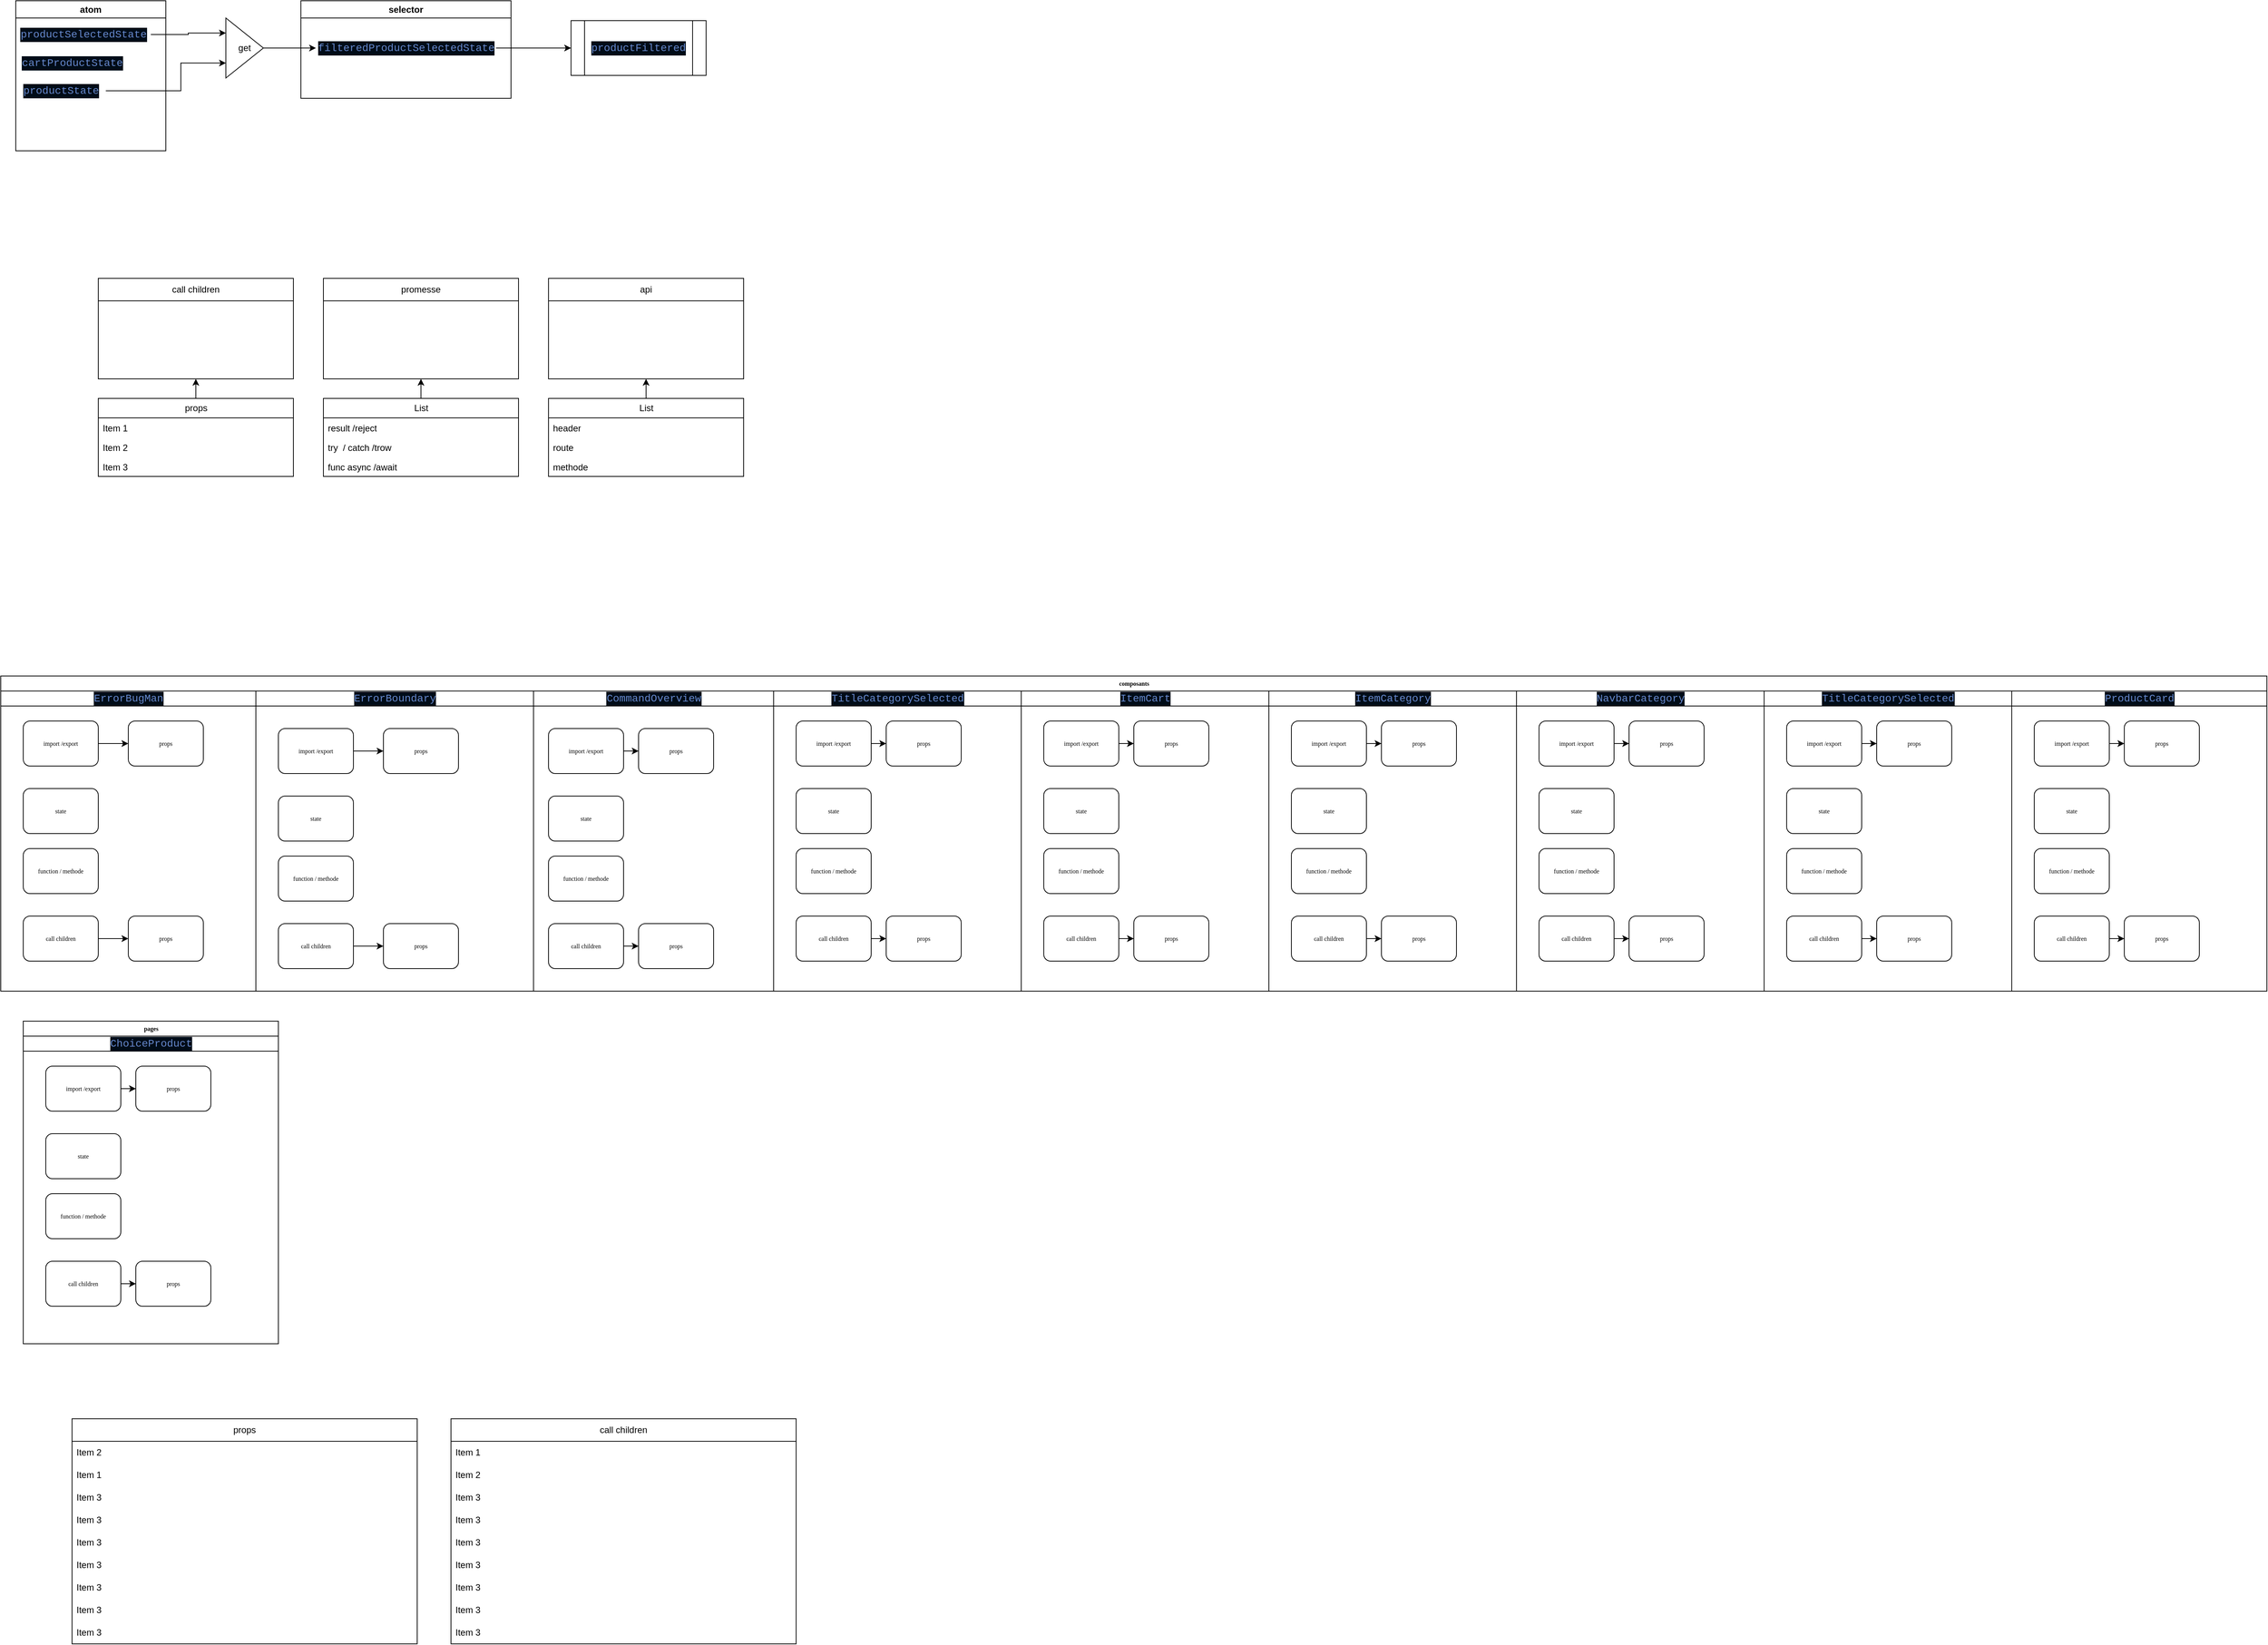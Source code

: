 <mxfile version="23.1.2" type="github">
  <diagram name="Page-1" id="74e2e168-ea6b-b213-b513-2b3c1d86103e">
    <mxGraphModel dx="5685" dy="3020" grid="1" gridSize="10" guides="1" tooltips="1" connect="1" arrows="1" fold="1" page="1" pageScale="1" pageWidth="1100" pageHeight="850" background="none" math="0" shadow="0">
      <root>
        <mxCell id="0" />
        <mxCell id="1" parent="0" />
        <mxCell id="77e6c97f196da883-1" value="composants" style="swimlane;html=1;childLayout=stackLayout;startSize=20;rounded=0;shadow=0;labelBackgroundColor=none;strokeWidth=1;fontFamily=Verdana;fontSize=8;align=center;" parent="1" vertex="1">
          <mxGeometry y="60" width="3020" height="420" as="geometry">
            <mxRectangle x="40" y="-200" width="60" height="20" as="alternateBounds" />
          </mxGeometry>
        </mxCell>
        <mxCell id="77e6c97f196da883-2" value="&lt;div style=&quot;color: rgb(102, 136, 204); background-color: rgb(0, 12, 24); font-family: Consolas, &amp;quot;Courier New&amp;quot;, monospace; font-weight: normal; font-size: 14px; line-height: 19px;&quot;&gt;ErrorBugMan&lt;/div&gt;" style="swimlane;html=1;startSize=20;direction=east;" parent="77e6c97f196da883-1" vertex="1">
          <mxGeometry y="20" width="340" height="400" as="geometry" />
        </mxCell>
        <mxCell id="3JeKD-wcXDEED7fNY_lk-220" value="import /export" style="rounded=1;whiteSpace=wrap;html=1;shadow=0;labelBackgroundColor=none;strokeWidth=1;fontFamily=Verdana;fontSize=8;align=center;" vertex="1" parent="77e6c97f196da883-2">
          <mxGeometry x="30" y="40" width="100" height="60" as="geometry" />
        </mxCell>
        <mxCell id="3JeKD-wcXDEED7fNY_lk-221" value="state" style="rounded=1;whiteSpace=wrap;html=1;shadow=0;labelBackgroundColor=none;strokeWidth=1;fontFamily=Verdana;fontSize=8;align=center;" vertex="1" parent="77e6c97f196da883-2">
          <mxGeometry x="30" y="130" width="100" height="60" as="geometry" />
        </mxCell>
        <mxCell id="3JeKD-wcXDEED7fNY_lk-222" value="call children" style="rounded=1;whiteSpace=wrap;html=1;shadow=0;labelBackgroundColor=none;strokeWidth=1;fontFamily=Verdana;fontSize=8;align=center;" vertex="1" parent="77e6c97f196da883-2">
          <mxGeometry x="30" y="300" width="100" height="60" as="geometry" />
        </mxCell>
        <mxCell id="3JeKD-wcXDEED7fNY_lk-223" value="props" style="rounded=1;whiteSpace=wrap;html=1;shadow=0;labelBackgroundColor=none;strokeWidth=1;fontFamily=Verdana;fontSize=8;align=center;" vertex="1" parent="77e6c97f196da883-2">
          <mxGeometry x="170" y="300" width="100" height="60" as="geometry" />
        </mxCell>
        <mxCell id="3JeKD-wcXDEED7fNY_lk-224" style="edgeStyle=orthogonalEdgeStyle;rounded=0;orthogonalLoop=1;jettySize=auto;html=1;entryX=0;entryY=0.5;entryDx=0;entryDy=0;" edge="1" parent="77e6c97f196da883-2" source="3JeKD-wcXDEED7fNY_lk-222" target="3JeKD-wcXDEED7fNY_lk-223">
          <mxGeometry relative="1" as="geometry" />
        </mxCell>
        <mxCell id="3JeKD-wcXDEED7fNY_lk-225" value="function / methode" style="rounded=1;whiteSpace=wrap;html=1;shadow=0;labelBackgroundColor=none;strokeWidth=1;fontFamily=Verdana;fontSize=8;align=center;" vertex="1" parent="77e6c97f196da883-2">
          <mxGeometry x="30" y="210" width="100" height="60" as="geometry" />
        </mxCell>
        <mxCell id="3JeKD-wcXDEED7fNY_lk-226" value="props" style="rounded=1;whiteSpace=wrap;html=1;shadow=0;labelBackgroundColor=none;strokeWidth=1;fontFamily=Verdana;fontSize=8;align=center;" vertex="1" parent="77e6c97f196da883-2">
          <mxGeometry x="170" y="40" width="100" height="60" as="geometry" />
        </mxCell>
        <mxCell id="3JeKD-wcXDEED7fNY_lk-227" style="edgeStyle=orthogonalEdgeStyle;rounded=0;orthogonalLoop=1;jettySize=auto;html=1;entryX=0;entryY=0.5;entryDx=0;entryDy=0;" edge="1" parent="77e6c97f196da883-2" source="3JeKD-wcXDEED7fNY_lk-220" target="3JeKD-wcXDEED7fNY_lk-226">
          <mxGeometry relative="1" as="geometry" />
        </mxCell>
        <mxCell id="77e6c97f196da883-3" value="&lt;div style=&quot;color: rgb(102, 136, 204); background-color: rgb(0, 12, 24); font-family: Consolas, &amp;quot;Courier New&amp;quot;, monospace; font-weight: normal; font-size: 14px; line-height: 19px;&quot;&gt;ErrorBoundary&lt;/div&gt;" style="swimlane;html=1;startSize=20;" parent="77e6c97f196da883-1" vertex="1">
          <mxGeometry x="340" y="20" width="370" height="400" as="geometry" />
        </mxCell>
        <mxCell id="3JeKD-wcXDEED7fNY_lk-213" value="import /export" style="rounded=1;whiteSpace=wrap;html=1;shadow=0;labelBackgroundColor=none;strokeWidth=1;fontFamily=Verdana;fontSize=8;align=center;" vertex="1" parent="77e6c97f196da883-3">
          <mxGeometry x="30" y="50" width="100" height="60" as="geometry" />
        </mxCell>
        <mxCell id="3JeKD-wcXDEED7fNY_lk-214" value="state" style="rounded=1;whiteSpace=wrap;html=1;shadow=0;labelBackgroundColor=none;strokeWidth=1;fontFamily=Verdana;fontSize=8;align=center;" vertex="1" parent="77e6c97f196da883-3">
          <mxGeometry x="30" y="140" width="100" height="60" as="geometry" />
        </mxCell>
        <mxCell id="3JeKD-wcXDEED7fNY_lk-216" value="call children" style="rounded=1;whiteSpace=wrap;html=1;shadow=0;labelBackgroundColor=none;strokeWidth=1;fontFamily=Verdana;fontSize=8;align=center;" vertex="1" parent="77e6c97f196da883-3">
          <mxGeometry x="30" y="310" width="100" height="60" as="geometry" />
        </mxCell>
        <mxCell id="3JeKD-wcXDEED7fNY_lk-217" value="props" style="rounded=1;whiteSpace=wrap;html=1;shadow=0;labelBackgroundColor=none;strokeWidth=1;fontFamily=Verdana;fontSize=8;align=center;" vertex="1" parent="77e6c97f196da883-3">
          <mxGeometry x="170" y="310" width="100" height="60" as="geometry" />
        </mxCell>
        <mxCell id="3JeKD-wcXDEED7fNY_lk-215" style="edgeStyle=orthogonalEdgeStyle;rounded=0;orthogonalLoop=1;jettySize=auto;html=1;entryX=0;entryY=0.5;entryDx=0;entryDy=0;" edge="1" parent="77e6c97f196da883-3" source="3JeKD-wcXDEED7fNY_lk-216" target="3JeKD-wcXDEED7fNY_lk-217">
          <mxGeometry relative="1" as="geometry" />
        </mxCell>
        <mxCell id="3JeKD-wcXDEED7fNY_lk-218" value="function / methode" style="rounded=1;whiteSpace=wrap;html=1;shadow=0;labelBackgroundColor=none;strokeWidth=1;fontFamily=Verdana;fontSize=8;align=center;" vertex="1" parent="77e6c97f196da883-3">
          <mxGeometry x="30" y="220" width="100" height="60" as="geometry" />
        </mxCell>
        <mxCell id="3JeKD-wcXDEED7fNY_lk-219" value="props" style="rounded=1;whiteSpace=wrap;html=1;shadow=0;labelBackgroundColor=none;strokeWidth=1;fontFamily=Verdana;fontSize=8;align=center;" vertex="1" parent="77e6c97f196da883-3">
          <mxGeometry x="170" y="50" width="100" height="60" as="geometry" />
        </mxCell>
        <mxCell id="3JeKD-wcXDEED7fNY_lk-212" style="edgeStyle=orthogonalEdgeStyle;rounded=0;orthogonalLoop=1;jettySize=auto;html=1;entryX=0;entryY=0.5;entryDx=0;entryDy=0;" edge="1" parent="77e6c97f196da883-3" source="3JeKD-wcXDEED7fNY_lk-213" target="3JeKD-wcXDEED7fNY_lk-219">
          <mxGeometry relative="1" as="geometry" />
        </mxCell>
        <mxCell id="77e6c97f196da883-5" value="&lt;div style=&quot;color: rgb(102, 136, 204); background-color: rgb(0, 12, 24); font-family: Consolas, &amp;quot;Courier New&amp;quot;, monospace; font-weight: normal; font-size: 14px; line-height: 19px;&quot;&gt;CommandOverview&lt;/div&gt;" style="swimlane;html=1;startSize=20;" parent="77e6c97f196da883-1" vertex="1">
          <mxGeometry x="710" y="20" width="320" height="400" as="geometry" />
        </mxCell>
        <mxCell id="3JeKD-wcXDEED7fNY_lk-197" value="import /export" style="rounded=1;whiteSpace=wrap;html=1;shadow=0;labelBackgroundColor=none;strokeWidth=1;fontFamily=Verdana;fontSize=8;align=center;" vertex="1" parent="77e6c97f196da883-5">
          <mxGeometry x="20" y="50" width="100" height="60" as="geometry" />
        </mxCell>
        <mxCell id="3JeKD-wcXDEED7fNY_lk-198" value="state" style="rounded=1;whiteSpace=wrap;html=1;shadow=0;labelBackgroundColor=none;strokeWidth=1;fontFamily=Verdana;fontSize=8;align=center;" vertex="1" parent="77e6c97f196da883-5">
          <mxGeometry x="20" y="140" width="100" height="60" as="geometry" />
        </mxCell>
        <mxCell id="3JeKD-wcXDEED7fNY_lk-200" value="call children" style="rounded=1;whiteSpace=wrap;html=1;shadow=0;labelBackgroundColor=none;strokeWidth=1;fontFamily=Verdana;fontSize=8;align=center;" vertex="1" parent="77e6c97f196da883-5">
          <mxGeometry x="20" y="310" width="100" height="60" as="geometry" />
        </mxCell>
        <mxCell id="3JeKD-wcXDEED7fNY_lk-201" value="props" style="rounded=1;whiteSpace=wrap;html=1;shadow=0;labelBackgroundColor=none;strokeWidth=1;fontFamily=Verdana;fontSize=8;align=center;" vertex="1" parent="77e6c97f196da883-5">
          <mxGeometry x="140" y="310" width="100" height="60" as="geometry" />
        </mxCell>
        <mxCell id="3JeKD-wcXDEED7fNY_lk-199" style="edgeStyle=orthogonalEdgeStyle;rounded=0;orthogonalLoop=1;jettySize=auto;html=1;entryX=0;entryY=0.5;entryDx=0;entryDy=0;" edge="1" parent="77e6c97f196da883-5" source="3JeKD-wcXDEED7fNY_lk-200" target="3JeKD-wcXDEED7fNY_lk-201">
          <mxGeometry relative="1" as="geometry" />
        </mxCell>
        <mxCell id="3JeKD-wcXDEED7fNY_lk-202" value="function / methode" style="rounded=1;whiteSpace=wrap;html=1;shadow=0;labelBackgroundColor=none;strokeWidth=1;fontFamily=Verdana;fontSize=8;align=center;" vertex="1" parent="77e6c97f196da883-5">
          <mxGeometry x="20" y="220" width="100" height="60" as="geometry" />
        </mxCell>
        <mxCell id="3JeKD-wcXDEED7fNY_lk-203" value="props" style="rounded=1;whiteSpace=wrap;html=1;shadow=0;labelBackgroundColor=none;strokeWidth=1;fontFamily=Verdana;fontSize=8;align=center;" vertex="1" parent="77e6c97f196da883-5">
          <mxGeometry x="140" y="50" width="100" height="60" as="geometry" />
        </mxCell>
        <mxCell id="3JeKD-wcXDEED7fNY_lk-196" style="edgeStyle=orthogonalEdgeStyle;rounded=0;orthogonalLoop=1;jettySize=auto;html=1;entryX=0;entryY=0.5;entryDx=0;entryDy=0;" edge="1" parent="77e6c97f196da883-5" source="3JeKD-wcXDEED7fNY_lk-197" target="3JeKD-wcXDEED7fNY_lk-203">
          <mxGeometry relative="1" as="geometry" />
        </mxCell>
        <mxCell id="77e6c97f196da883-7" value="&lt;div style=&quot;color: rgb(102, 136, 204); background-color: rgb(0, 12, 24); font-family: Consolas, &amp;quot;Courier New&amp;quot;, monospace; font-weight: normal; font-size: 14px; line-height: 19px;&quot;&gt;TitleCategorySelected&lt;/div&gt;" style="swimlane;html=1;startSize=20;" parent="77e6c97f196da883-1" vertex="1">
          <mxGeometry x="1030" y="20" width="330" height="400" as="geometry" />
        </mxCell>
        <mxCell id="3JeKD-wcXDEED7fNY_lk-205" value="import /export" style="rounded=1;whiteSpace=wrap;html=1;shadow=0;labelBackgroundColor=none;strokeWidth=1;fontFamily=Verdana;fontSize=8;align=center;" vertex="1" parent="77e6c97f196da883-7">
          <mxGeometry x="30" y="40" width="100" height="60" as="geometry" />
        </mxCell>
        <mxCell id="3JeKD-wcXDEED7fNY_lk-206" value="state" style="rounded=1;whiteSpace=wrap;html=1;shadow=0;labelBackgroundColor=none;strokeWidth=1;fontFamily=Verdana;fontSize=8;align=center;" vertex="1" parent="77e6c97f196da883-7">
          <mxGeometry x="30" y="130" width="100" height="60" as="geometry" />
        </mxCell>
        <mxCell id="3JeKD-wcXDEED7fNY_lk-208" value="call children" style="rounded=1;whiteSpace=wrap;html=1;shadow=0;labelBackgroundColor=none;strokeWidth=1;fontFamily=Verdana;fontSize=8;align=center;" vertex="1" parent="77e6c97f196da883-7">
          <mxGeometry x="30" y="300" width="100" height="60" as="geometry" />
        </mxCell>
        <mxCell id="3JeKD-wcXDEED7fNY_lk-209" value="props" style="rounded=1;whiteSpace=wrap;html=1;shadow=0;labelBackgroundColor=none;strokeWidth=1;fontFamily=Verdana;fontSize=8;align=center;" vertex="1" parent="77e6c97f196da883-7">
          <mxGeometry x="150" y="300" width="100" height="60" as="geometry" />
        </mxCell>
        <mxCell id="3JeKD-wcXDEED7fNY_lk-207" style="edgeStyle=orthogonalEdgeStyle;rounded=0;orthogonalLoop=1;jettySize=auto;html=1;entryX=0;entryY=0.5;entryDx=0;entryDy=0;" edge="1" parent="77e6c97f196da883-7" source="3JeKD-wcXDEED7fNY_lk-208" target="3JeKD-wcXDEED7fNY_lk-209">
          <mxGeometry relative="1" as="geometry" />
        </mxCell>
        <mxCell id="3JeKD-wcXDEED7fNY_lk-210" value="function / methode" style="rounded=1;whiteSpace=wrap;html=1;shadow=0;labelBackgroundColor=none;strokeWidth=1;fontFamily=Verdana;fontSize=8;align=center;" vertex="1" parent="77e6c97f196da883-7">
          <mxGeometry x="30" y="210" width="100" height="60" as="geometry" />
        </mxCell>
        <mxCell id="3JeKD-wcXDEED7fNY_lk-211" value="props" style="rounded=1;whiteSpace=wrap;html=1;shadow=0;labelBackgroundColor=none;strokeWidth=1;fontFamily=Verdana;fontSize=8;align=center;" vertex="1" parent="77e6c97f196da883-7">
          <mxGeometry x="150" y="40" width="100" height="60" as="geometry" />
        </mxCell>
        <mxCell id="3JeKD-wcXDEED7fNY_lk-204" style="edgeStyle=orthogonalEdgeStyle;rounded=0;orthogonalLoop=1;jettySize=auto;html=1;entryX=0;entryY=0.5;entryDx=0;entryDy=0;" edge="1" parent="77e6c97f196da883-7" source="3JeKD-wcXDEED7fNY_lk-205" target="3JeKD-wcXDEED7fNY_lk-211">
          <mxGeometry relative="1" as="geometry" />
        </mxCell>
        <mxCell id="3JeKD-wcXDEED7fNY_lk-228" value="&lt;div style=&quot;color: rgb(102, 136, 204); background-color: rgb(0, 12, 24); font-family: Consolas, &amp;quot;Courier New&amp;quot;, monospace; font-weight: normal; font-size: 14px; line-height: 19px;&quot;&gt;&lt;div style=&quot;line-height: 19px;&quot;&gt;ItemCart&lt;/div&gt;&lt;/div&gt;" style="swimlane;html=1;startSize=20;" vertex="1" parent="77e6c97f196da883-1">
          <mxGeometry x="1360" y="20" width="330" height="400" as="geometry" />
        </mxCell>
        <mxCell id="3JeKD-wcXDEED7fNY_lk-229" value="import /export" style="rounded=1;whiteSpace=wrap;html=1;shadow=0;labelBackgroundColor=none;strokeWidth=1;fontFamily=Verdana;fontSize=8;align=center;" vertex="1" parent="3JeKD-wcXDEED7fNY_lk-228">
          <mxGeometry x="30" y="40" width="100" height="60" as="geometry" />
        </mxCell>
        <mxCell id="3JeKD-wcXDEED7fNY_lk-230" value="state" style="rounded=1;whiteSpace=wrap;html=1;shadow=0;labelBackgroundColor=none;strokeWidth=1;fontFamily=Verdana;fontSize=8;align=center;" vertex="1" parent="3JeKD-wcXDEED7fNY_lk-228">
          <mxGeometry x="30" y="130" width="100" height="60" as="geometry" />
        </mxCell>
        <mxCell id="3JeKD-wcXDEED7fNY_lk-231" value="call children" style="rounded=1;whiteSpace=wrap;html=1;shadow=0;labelBackgroundColor=none;strokeWidth=1;fontFamily=Verdana;fontSize=8;align=center;" vertex="1" parent="3JeKD-wcXDEED7fNY_lk-228">
          <mxGeometry x="30" y="300" width="100" height="60" as="geometry" />
        </mxCell>
        <mxCell id="3JeKD-wcXDEED7fNY_lk-232" value="props" style="rounded=1;whiteSpace=wrap;html=1;shadow=0;labelBackgroundColor=none;strokeWidth=1;fontFamily=Verdana;fontSize=8;align=center;" vertex="1" parent="3JeKD-wcXDEED7fNY_lk-228">
          <mxGeometry x="150" y="300" width="100" height="60" as="geometry" />
        </mxCell>
        <mxCell id="3JeKD-wcXDEED7fNY_lk-233" style="edgeStyle=orthogonalEdgeStyle;rounded=0;orthogonalLoop=1;jettySize=auto;html=1;entryX=0;entryY=0.5;entryDx=0;entryDy=0;" edge="1" parent="3JeKD-wcXDEED7fNY_lk-228" source="3JeKD-wcXDEED7fNY_lk-231" target="3JeKD-wcXDEED7fNY_lk-232">
          <mxGeometry relative="1" as="geometry" />
        </mxCell>
        <mxCell id="3JeKD-wcXDEED7fNY_lk-234" value="function / methode" style="rounded=1;whiteSpace=wrap;html=1;shadow=0;labelBackgroundColor=none;strokeWidth=1;fontFamily=Verdana;fontSize=8;align=center;" vertex="1" parent="3JeKD-wcXDEED7fNY_lk-228">
          <mxGeometry x="30" y="210" width="100" height="60" as="geometry" />
        </mxCell>
        <mxCell id="3JeKD-wcXDEED7fNY_lk-235" value="props" style="rounded=1;whiteSpace=wrap;html=1;shadow=0;labelBackgroundColor=none;strokeWidth=1;fontFamily=Verdana;fontSize=8;align=center;" vertex="1" parent="3JeKD-wcXDEED7fNY_lk-228">
          <mxGeometry x="150" y="40" width="100" height="60" as="geometry" />
        </mxCell>
        <mxCell id="3JeKD-wcXDEED7fNY_lk-236" style="edgeStyle=orthogonalEdgeStyle;rounded=0;orthogonalLoop=1;jettySize=auto;html=1;entryX=0;entryY=0.5;entryDx=0;entryDy=0;" edge="1" parent="3JeKD-wcXDEED7fNY_lk-228" source="3JeKD-wcXDEED7fNY_lk-229" target="3JeKD-wcXDEED7fNY_lk-235">
          <mxGeometry relative="1" as="geometry" />
        </mxCell>
        <mxCell id="3JeKD-wcXDEED7fNY_lk-238" value="&lt;div style=&quot;color: rgb(102, 136, 204); background-color: rgb(0, 12, 24); font-family: Consolas, &amp;quot;Courier New&amp;quot;, monospace; font-weight: normal; font-size: 14px; line-height: 19px;&quot;&gt;&lt;div style=&quot;line-height: 19px;&quot;&gt;&lt;div style=&quot;line-height: 19px;&quot;&gt;ItemCategory&lt;/div&gt;&lt;/div&gt;&lt;/div&gt;" style="swimlane;html=1;startSize=20;" vertex="1" parent="77e6c97f196da883-1">
          <mxGeometry x="1690" y="20" width="330" height="400" as="geometry" />
        </mxCell>
        <mxCell id="3JeKD-wcXDEED7fNY_lk-239" value="import /export" style="rounded=1;whiteSpace=wrap;html=1;shadow=0;labelBackgroundColor=none;strokeWidth=1;fontFamily=Verdana;fontSize=8;align=center;" vertex="1" parent="3JeKD-wcXDEED7fNY_lk-238">
          <mxGeometry x="30" y="40" width="100" height="60" as="geometry" />
        </mxCell>
        <mxCell id="3JeKD-wcXDEED7fNY_lk-240" value="state" style="rounded=1;whiteSpace=wrap;html=1;shadow=0;labelBackgroundColor=none;strokeWidth=1;fontFamily=Verdana;fontSize=8;align=center;" vertex="1" parent="3JeKD-wcXDEED7fNY_lk-238">
          <mxGeometry x="30" y="130" width="100" height="60" as="geometry" />
        </mxCell>
        <mxCell id="3JeKD-wcXDEED7fNY_lk-241" value="call children" style="rounded=1;whiteSpace=wrap;html=1;shadow=0;labelBackgroundColor=none;strokeWidth=1;fontFamily=Verdana;fontSize=8;align=center;" vertex="1" parent="3JeKD-wcXDEED7fNY_lk-238">
          <mxGeometry x="30" y="300" width="100" height="60" as="geometry" />
        </mxCell>
        <mxCell id="3JeKD-wcXDEED7fNY_lk-242" value="props" style="rounded=1;whiteSpace=wrap;html=1;shadow=0;labelBackgroundColor=none;strokeWidth=1;fontFamily=Verdana;fontSize=8;align=center;" vertex="1" parent="3JeKD-wcXDEED7fNY_lk-238">
          <mxGeometry x="150" y="300" width="100" height="60" as="geometry" />
        </mxCell>
        <mxCell id="3JeKD-wcXDEED7fNY_lk-243" style="edgeStyle=orthogonalEdgeStyle;rounded=0;orthogonalLoop=1;jettySize=auto;html=1;entryX=0;entryY=0.5;entryDx=0;entryDy=0;" edge="1" parent="3JeKD-wcXDEED7fNY_lk-238" source="3JeKD-wcXDEED7fNY_lk-241" target="3JeKD-wcXDEED7fNY_lk-242">
          <mxGeometry relative="1" as="geometry" />
        </mxCell>
        <mxCell id="3JeKD-wcXDEED7fNY_lk-244" value="function / methode" style="rounded=1;whiteSpace=wrap;html=1;shadow=0;labelBackgroundColor=none;strokeWidth=1;fontFamily=Verdana;fontSize=8;align=center;" vertex="1" parent="3JeKD-wcXDEED7fNY_lk-238">
          <mxGeometry x="30" y="210" width="100" height="60" as="geometry" />
        </mxCell>
        <mxCell id="3JeKD-wcXDEED7fNY_lk-245" value="props" style="rounded=1;whiteSpace=wrap;html=1;shadow=0;labelBackgroundColor=none;strokeWidth=1;fontFamily=Verdana;fontSize=8;align=center;" vertex="1" parent="3JeKD-wcXDEED7fNY_lk-238">
          <mxGeometry x="150" y="40" width="100" height="60" as="geometry" />
        </mxCell>
        <mxCell id="3JeKD-wcXDEED7fNY_lk-246" style="edgeStyle=orthogonalEdgeStyle;rounded=0;orthogonalLoop=1;jettySize=auto;html=1;entryX=0;entryY=0.5;entryDx=0;entryDy=0;" edge="1" parent="3JeKD-wcXDEED7fNY_lk-238" source="3JeKD-wcXDEED7fNY_lk-239" target="3JeKD-wcXDEED7fNY_lk-245">
          <mxGeometry relative="1" as="geometry" />
        </mxCell>
        <mxCell id="3JeKD-wcXDEED7fNY_lk-247" value="&lt;div style=&quot;color: rgb(102, 136, 204); background-color: rgb(0, 12, 24); font-family: Consolas, &amp;quot;Courier New&amp;quot;, monospace; font-weight: normal; font-size: 14px; line-height: 19px;&quot;&gt;&lt;div style=&quot;line-height: 19px;&quot;&gt;&lt;div style=&quot;line-height: 19px;&quot;&gt;&lt;div style=&quot;line-height: 19px;&quot;&gt;NavbarCategory&lt;/div&gt;&lt;/div&gt;&lt;/div&gt;&lt;/div&gt;" style="swimlane;html=1;startSize=20;" vertex="1" parent="77e6c97f196da883-1">
          <mxGeometry x="2020" y="20" width="330" height="400" as="geometry" />
        </mxCell>
        <mxCell id="3JeKD-wcXDEED7fNY_lk-248" value="import /export" style="rounded=1;whiteSpace=wrap;html=1;shadow=0;labelBackgroundColor=none;strokeWidth=1;fontFamily=Verdana;fontSize=8;align=center;" vertex="1" parent="3JeKD-wcXDEED7fNY_lk-247">
          <mxGeometry x="30" y="40" width="100" height="60" as="geometry" />
        </mxCell>
        <mxCell id="3JeKD-wcXDEED7fNY_lk-249" value="state" style="rounded=1;whiteSpace=wrap;html=1;shadow=0;labelBackgroundColor=none;strokeWidth=1;fontFamily=Verdana;fontSize=8;align=center;" vertex="1" parent="3JeKD-wcXDEED7fNY_lk-247">
          <mxGeometry x="30" y="130" width="100" height="60" as="geometry" />
        </mxCell>
        <mxCell id="3JeKD-wcXDEED7fNY_lk-250" value="call children" style="rounded=1;whiteSpace=wrap;html=1;shadow=0;labelBackgroundColor=none;strokeWidth=1;fontFamily=Verdana;fontSize=8;align=center;" vertex="1" parent="3JeKD-wcXDEED7fNY_lk-247">
          <mxGeometry x="30" y="300" width="100" height="60" as="geometry" />
        </mxCell>
        <mxCell id="3JeKD-wcXDEED7fNY_lk-251" value="props" style="rounded=1;whiteSpace=wrap;html=1;shadow=0;labelBackgroundColor=none;strokeWidth=1;fontFamily=Verdana;fontSize=8;align=center;" vertex="1" parent="3JeKD-wcXDEED7fNY_lk-247">
          <mxGeometry x="150" y="300" width="100" height="60" as="geometry" />
        </mxCell>
        <mxCell id="3JeKD-wcXDEED7fNY_lk-252" style="edgeStyle=orthogonalEdgeStyle;rounded=0;orthogonalLoop=1;jettySize=auto;html=1;entryX=0;entryY=0.5;entryDx=0;entryDy=0;" edge="1" parent="3JeKD-wcXDEED7fNY_lk-247" source="3JeKD-wcXDEED7fNY_lk-250" target="3JeKD-wcXDEED7fNY_lk-251">
          <mxGeometry relative="1" as="geometry" />
        </mxCell>
        <mxCell id="3JeKD-wcXDEED7fNY_lk-253" value="function / methode" style="rounded=1;whiteSpace=wrap;html=1;shadow=0;labelBackgroundColor=none;strokeWidth=1;fontFamily=Verdana;fontSize=8;align=center;" vertex="1" parent="3JeKD-wcXDEED7fNY_lk-247">
          <mxGeometry x="30" y="210" width="100" height="60" as="geometry" />
        </mxCell>
        <mxCell id="3JeKD-wcXDEED7fNY_lk-254" value="props" style="rounded=1;whiteSpace=wrap;html=1;shadow=0;labelBackgroundColor=none;strokeWidth=1;fontFamily=Verdana;fontSize=8;align=center;" vertex="1" parent="3JeKD-wcXDEED7fNY_lk-247">
          <mxGeometry x="150" y="40" width="100" height="60" as="geometry" />
        </mxCell>
        <mxCell id="3JeKD-wcXDEED7fNY_lk-255" style="edgeStyle=orthogonalEdgeStyle;rounded=0;orthogonalLoop=1;jettySize=auto;html=1;entryX=0;entryY=0.5;entryDx=0;entryDy=0;" edge="1" parent="3JeKD-wcXDEED7fNY_lk-247" source="3JeKD-wcXDEED7fNY_lk-248" target="3JeKD-wcXDEED7fNY_lk-254">
          <mxGeometry relative="1" as="geometry" />
        </mxCell>
        <mxCell id="3JeKD-wcXDEED7fNY_lk-256" value="&lt;div style=&quot;color: rgb(102, 136, 204); background-color: rgb(0, 12, 24); font-family: Consolas, &amp;quot;Courier New&amp;quot;, monospace; font-weight: normal; font-size: 14px; line-height: 19px;&quot;&gt;&lt;div style=&quot;line-height: 19px;&quot;&gt;&lt;div style=&quot;line-height: 19px;&quot;&gt;&lt;div style=&quot;line-height: 19px;&quot;&gt;&lt;div style=&quot;line-height: 19px;&quot;&gt;TitleCategorySelected&lt;/div&gt;&lt;/div&gt;&lt;/div&gt;&lt;/div&gt;&lt;/div&gt;" style="swimlane;html=1;startSize=20;" vertex="1" parent="77e6c97f196da883-1">
          <mxGeometry x="2350" y="20" width="330" height="400" as="geometry" />
        </mxCell>
        <mxCell id="3JeKD-wcXDEED7fNY_lk-257" value="import /export" style="rounded=1;whiteSpace=wrap;html=1;shadow=0;labelBackgroundColor=none;strokeWidth=1;fontFamily=Verdana;fontSize=8;align=center;" vertex="1" parent="3JeKD-wcXDEED7fNY_lk-256">
          <mxGeometry x="30" y="40" width="100" height="60" as="geometry" />
        </mxCell>
        <mxCell id="3JeKD-wcXDEED7fNY_lk-258" value="state" style="rounded=1;whiteSpace=wrap;html=1;shadow=0;labelBackgroundColor=none;strokeWidth=1;fontFamily=Verdana;fontSize=8;align=center;" vertex="1" parent="3JeKD-wcXDEED7fNY_lk-256">
          <mxGeometry x="30" y="130" width="100" height="60" as="geometry" />
        </mxCell>
        <mxCell id="3JeKD-wcXDEED7fNY_lk-259" value="call children" style="rounded=1;whiteSpace=wrap;html=1;shadow=0;labelBackgroundColor=none;strokeWidth=1;fontFamily=Verdana;fontSize=8;align=center;" vertex="1" parent="3JeKD-wcXDEED7fNY_lk-256">
          <mxGeometry x="30" y="300" width="100" height="60" as="geometry" />
        </mxCell>
        <mxCell id="3JeKD-wcXDEED7fNY_lk-260" value="props" style="rounded=1;whiteSpace=wrap;html=1;shadow=0;labelBackgroundColor=none;strokeWidth=1;fontFamily=Verdana;fontSize=8;align=center;" vertex="1" parent="3JeKD-wcXDEED7fNY_lk-256">
          <mxGeometry x="150" y="300" width="100" height="60" as="geometry" />
        </mxCell>
        <mxCell id="3JeKD-wcXDEED7fNY_lk-261" style="edgeStyle=orthogonalEdgeStyle;rounded=0;orthogonalLoop=1;jettySize=auto;html=1;entryX=0;entryY=0.5;entryDx=0;entryDy=0;" edge="1" parent="3JeKD-wcXDEED7fNY_lk-256" source="3JeKD-wcXDEED7fNY_lk-259" target="3JeKD-wcXDEED7fNY_lk-260">
          <mxGeometry relative="1" as="geometry" />
        </mxCell>
        <mxCell id="3JeKD-wcXDEED7fNY_lk-262" value="function / methode" style="rounded=1;whiteSpace=wrap;html=1;shadow=0;labelBackgroundColor=none;strokeWidth=1;fontFamily=Verdana;fontSize=8;align=center;" vertex="1" parent="3JeKD-wcXDEED7fNY_lk-256">
          <mxGeometry x="30" y="210" width="100" height="60" as="geometry" />
        </mxCell>
        <mxCell id="3JeKD-wcXDEED7fNY_lk-263" value="props" style="rounded=1;whiteSpace=wrap;html=1;shadow=0;labelBackgroundColor=none;strokeWidth=1;fontFamily=Verdana;fontSize=8;align=center;" vertex="1" parent="3JeKD-wcXDEED7fNY_lk-256">
          <mxGeometry x="150" y="40" width="100" height="60" as="geometry" />
        </mxCell>
        <mxCell id="3JeKD-wcXDEED7fNY_lk-264" style="edgeStyle=orthogonalEdgeStyle;rounded=0;orthogonalLoop=1;jettySize=auto;html=1;entryX=0;entryY=0.5;entryDx=0;entryDy=0;" edge="1" parent="3JeKD-wcXDEED7fNY_lk-256" source="3JeKD-wcXDEED7fNY_lk-257" target="3JeKD-wcXDEED7fNY_lk-263">
          <mxGeometry relative="1" as="geometry" />
        </mxCell>
        <mxCell id="3JeKD-wcXDEED7fNY_lk-265" value="&lt;div style=&quot;color: rgb(102, 136, 204); background-color: rgb(0, 12, 24); font-family: Consolas, &amp;quot;Courier New&amp;quot;, monospace; font-weight: normal; font-size: 14px; line-height: 19px;&quot;&gt;&lt;div style=&quot;line-height: 19px;&quot;&gt;&lt;div style=&quot;line-height: 19px;&quot;&gt;&lt;div style=&quot;line-height: 19px;&quot;&gt;ProductCard&lt;/div&gt;&lt;/div&gt;&lt;/div&gt;&lt;/div&gt;" style="swimlane;html=1;startSize=20;" vertex="1" parent="77e6c97f196da883-1">
          <mxGeometry x="2680" y="20" width="340" height="400" as="geometry" />
        </mxCell>
        <mxCell id="3JeKD-wcXDEED7fNY_lk-266" value="import /export" style="rounded=1;whiteSpace=wrap;html=1;shadow=0;labelBackgroundColor=none;strokeWidth=1;fontFamily=Verdana;fontSize=8;align=center;" vertex="1" parent="3JeKD-wcXDEED7fNY_lk-265">
          <mxGeometry x="30" y="40" width="100" height="60" as="geometry" />
        </mxCell>
        <mxCell id="3JeKD-wcXDEED7fNY_lk-267" value="state" style="rounded=1;whiteSpace=wrap;html=1;shadow=0;labelBackgroundColor=none;strokeWidth=1;fontFamily=Verdana;fontSize=8;align=center;" vertex="1" parent="3JeKD-wcXDEED7fNY_lk-265">
          <mxGeometry x="30" y="130" width="100" height="60" as="geometry" />
        </mxCell>
        <mxCell id="3JeKD-wcXDEED7fNY_lk-268" value="call children" style="rounded=1;whiteSpace=wrap;html=1;shadow=0;labelBackgroundColor=none;strokeWidth=1;fontFamily=Verdana;fontSize=8;align=center;" vertex="1" parent="3JeKD-wcXDEED7fNY_lk-265">
          <mxGeometry x="30" y="300" width="100" height="60" as="geometry" />
        </mxCell>
        <mxCell id="3JeKD-wcXDEED7fNY_lk-269" value="props" style="rounded=1;whiteSpace=wrap;html=1;shadow=0;labelBackgroundColor=none;strokeWidth=1;fontFamily=Verdana;fontSize=8;align=center;" vertex="1" parent="3JeKD-wcXDEED7fNY_lk-265">
          <mxGeometry x="150" y="300" width="100" height="60" as="geometry" />
        </mxCell>
        <mxCell id="3JeKD-wcXDEED7fNY_lk-270" style="edgeStyle=orthogonalEdgeStyle;rounded=0;orthogonalLoop=1;jettySize=auto;html=1;entryX=0;entryY=0.5;entryDx=0;entryDy=0;" edge="1" parent="3JeKD-wcXDEED7fNY_lk-265" source="3JeKD-wcXDEED7fNY_lk-268" target="3JeKD-wcXDEED7fNY_lk-269">
          <mxGeometry relative="1" as="geometry" />
        </mxCell>
        <mxCell id="3JeKD-wcXDEED7fNY_lk-271" value="function / methode" style="rounded=1;whiteSpace=wrap;html=1;shadow=0;labelBackgroundColor=none;strokeWidth=1;fontFamily=Verdana;fontSize=8;align=center;" vertex="1" parent="3JeKD-wcXDEED7fNY_lk-265">
          <mxGeometry x="30" y="210" width="100" height="60" as="geometry" />
        </mxCell>
        <mxCell id="3JeKD-wcXDEED7fNY_lk-272" value="props" style="rounded=1;whiteSpace=wrap;html=1;shadow=0;labelBackgroundColor=none;strokeWidth=1;fontFamily=Verdana;fontSize=8;align=center;" vertex="1" parent="3JeKD-wcXDEED7fNY_lk-265">
          <mxGeometry x="150" y="40" width="100" height="60" as="geometry" />
        </mxCell>
        <mxCell id="3JeKD-wcXDEED7fNY_lk-273" style="edgeStyle=orthogonalEdgeStyle;rounded=0;orthogonalLoop=1;jettySize=auto;html=1;entryX=0;entryY=0.5;entryDx=0;entryDy=0;" edge="1" parent="3JeKD-wcXDEED7fNY_lk-265" source="3JeKD-wcXDEED7fNY_lk-266" target="3JeKD-wcXDEED7fNY_lk-272">
          <mxGeometry relative="1" as="geometry" />
        </mxCell>
        <mxCell id="3JeKD-wcXDEED7fNY_lk-12" value="atom" style="swimlane;whiteSpace=wrap;html=1;" vertex="1" parent="1">
          <mxGeometry x="20" y="-840" width="200" height="200" as="geometry" />
        </mxCell>
        <mxCell id="3JeKD-wcXDEED7fNY_lk-13" value="&lt;div style=&quot;color: rgb(102, 136, 204); background-color: rgb(0, 12, 24); font-family: Consolas, &amp;quot;Courier New&amp;quot;, monospace; font-size: 14px; line-height: 19px;&quot;&gt;productSelectedState&lt;/div&gt;" style="text;html=1;align=center;verticalAlign=middle;resizable=0;points=[];autosize=1;strokeColor=none;fillColor=none;" vertex="1" parent="3JeKD-wcXDEED7fNY_lk-12">
          <mxGeometry y="30" width="180" height="30" as="geometry" />
        </mxCell>
        <mxCell id="3JeKD-wcXDEED7fNY_lk-14" value="&lt;div style=&quot;color: rgb(102, 136, 204); background-color: rgb(0, 12, 24); font-family: Consolas, &amp;quot;Courier New&amp;quot;, monospace; font-size: 14px; line-height: 19px;&quot;&gt;cartProductState&lt;/div&gt;" style="text;html=1;align=center;verticalAlign=middle;resizable=0;points=[];autosize=1;strokeColor=none;fillColor=none;" vertex="1" parent="3JeKD-wcXDEED7fNY_lk-12">
          <mxGeometry y="68" width="150" height="30" as="geometry" />
        </mxCell>
        <mxCell id="3JeKD-wcXDEED7fNY_lk-16" value="&lt;div style=&quot;color: rgb(102, 136, 204); background-color: rgb(0, 12, 24); font-family: Consolas, &amp;quot;Courier New&amp;quot;, monospace; font-size: 14px; line-height: 19px;&quot;&gt;productState&lt;/div&gt;" style="text;html=1;align=center;verticalAlign=middle;resizable=0;points=[];autosize=1;strokeColor=none;fillColor=none;" vertex="1" parent="3JeKD-wcXDEED7fNY_lk-12">
          <mxGeometry y="105" width="120" height="30" as="geometry" />
        </mxCell>
        <mxCell id="3JeKD-wcXDEED7fNY_lk-18" value="selector&lt;br&gt;" style="swimlane;whiteSpace=wrap;html=1;" vertex="1" parent="1">
          <mxGeometry x="400" y="-840" width="280" height="130" as="geometry" />
        </mxCell>
        <mxCell id="3JeKD-wcXDEED7fNY_lk-19" value="&lt;div style=&quot;color: rgb(102, 136, 204); background-color: rgb(0, 12, 24); font-family: Consolas, &amp;quot;Courier New&amp;quot;, monospace; font-size: 14px; line-height: 19px;&quot;&gt;&lt;div style=&quot;line-height: 19px;&quot;&gt;filteredProductSelectedState&lt;/div&gt;&lt;/div&gt;" style="text;html=1;align=center;verticalAlign=middle;resizable=0;points=[];autosize=1;strokeColor=none;fillColor=none;" vertex="1" parent="3JeKD-wcXDEED7fNY_lk-18">
          <mxGeometry x="20" y="48" width="240" height="30" as="geometry" />
        </mxCell>
        <mxCell id="3JeKD-wcXDEED7fNY_lk-25" style="edgeStyle=orthogonalEdgeStyle;rounded=0;orthogonalLoop=1;jettySize=auto;html=1;" edge="1" parent="1" source="3JeKD-wcXDEED7fNY_lk-24" target="3JeKD-wcXDEED7fNY_lk-19">
          <mxGeometry relative="1" as="geometry" />
        </mxCell>
        <mxCell id="3JeKD-wcXDEED7fNY_lk-24" value="get" style="triangle;whiteSpace=wrap;html=1;" vertex="1" parent="1">
          <mxGeometry x="300" y="-817" width="50" height="80" as="geometry" />
        </mxCell>
        <mxCell id="3JeKD-wcXDEED7fNY_lk-35" value="&lt;div style=&quot;color: rgb(102, 136, 204); background-color: rgb(0, 12, 24); font-family: Consolas, &amp;quot;Courier New&amp;quot;, monospace; font-size: 14px; line-height: 19px;&quot;&gt;productFiltered&lt;/div&gt;" style="shape=process;whiteSpace=wrap;html=1;backgroundOutline=1;" vertex="1" parent="1">
          <mxGeometry x="760" y="-813.5" width="180" height="73" as="geometry" />
        </mxCell>
        <mxCell id="3JeKD-wcXDEED7fNY_lk-36" style="edgeStyle=orthogonalEdgeStyle;rounded=0;orthogonalLoop=1;jettySize=auto;html=1;entryX=0;entryY=0.5;entryDx=0;entryDy=0;" edge="1" parent="1" source="3JeKD-wcXDEED7fNY_lk-19" target="3JeKD-wcXDEED7fNY_lk-35">
          <mxGeometry relative="1" as="geometry" />
        </mxCell>
        <mxCell id="3JeKD-wcXDEED7fNY_lk-39" style="edgeStyle=orthogonalEdgeStyle;rounded=0;orthogonalLoop=1;jettySize=auto;html=1;entryX=0;entryY=0.25;entryDx=0;entryDy=0;" edge="1" parent="1" source="3JeKD-wcXDEED7fNY_lk-13" target="3JeKD-wcXDEED7fNY_lk-24">
          <mxGeometry relative="1" as="geometry">
            <Array as="points">
              <mxPoint x="250" y="-795" />
              <mxPoint x="250" y="-797" />
            </Array>
          </mxGeometry>
        </mxCell>
        <mxCell id="3JeKD-wcXDEED7fNY_lk-40" style="edgeStyle=orthogonalEdgeStyle;rounded=0;orthogonalLoop=1;jettySize=auto;html=1;entryX=0;entryY=0.75;entryDx=0;entryDy=0;" edge="1" parent="1" source="3JeKD-wcXDEED7fNY_lk-16" target="3JeKD-wcXDEED7fNY_lk-24">
          <mxGeometry relative="1" as="geometry">
            <Array as="points">
              <mxPoint x="240" y="-720" />
              <mxPoint x="240" y="-757" />
            </Array>
          </mxGeometry>
        </mxCell>
        <mxCell id="3JeKD-wcXDEED7fNY_lk-98" value="call children" style="swimlane;fontStyle=0;childLayout=stackLayout;horizontal=1;startSize=30;horizontalStack=0;resizeParent=1;resizeParentMax=0;resizeLast=0;collapsible=1;marginBottom=0;whiteSpace=wrap;html=1;" vertex="1" parent="1">
          <mxGeometry x="130" y="-470" width="260" height="134" as="geometry">
            <mxRectangle x="240" y="-460" width="100" height="30" as="alternateBounds" />
          </mxGeometry>
        </mxCell>
        <mxCell id="3JeKD-wcXDEED7fNY_lk-170" value="call children" style="swimlane;fontStyle=0;childLayout=stackLayout;horizontal=1;startSize=30;horizontalStack=0;resizeParent=1;resizeParentMax=0;resizeLast=0;collapsible=1;marginBottom=0;whiteSpace=wrap;html=1;" vertex="1" parent="1">
          <mxGeometry x="600" y="1050" width="460" height="300" as="geometry" />
        </mxCell>
        <mxCell id="3JeKD-wcXDEED7fNY_lk-171" value="Item 1" style="text;strokeColor=none;fillColor=none;align=left;verticalAlign=middle;spacingLeft=4;spacingRight=4;overflow=hidden;points=[[0,0.5],[1,0.5]];portConstraint=eastwest;rotatable=0;whiteSpace=wrap;html=1;" vertex="1" parent="3JeKD-wcXDEED7fNY_lk-170">
          <mxGeometry y="30" width="460" height="30" as="geometry" />
        </mxCell>
        <mxCell id="3JeKD-wcXDEED7fNY_lk-172" value="Item 2" style="text;strokeColor=none;fillColor=none;align=left;verticalAlign=middle;spacingLeft=4;spacingRight=4;overflow=hidden;points=[[0,0.5],[1,0.5]];portConstraint=eastwest;rotatable=0;whiteSpace=wrap;html=1;" vertex="1" parent="3JeKD-wcXDEED7fNY_lk-170">
          <mxGeometry y="60" width="460" height="30" as="geometry" />
        </mxCell>
        <mxCell id="3JeKD-wcXDEED7fNY_lk-173" value="Item 3" style="text;strokeColor=none;fillColor=none;align=left;verticalAlign=middle;spacingLeft=4;spacingRight=4;overflow=hidden;points=[[0,0.5],[1,0.5]];portConstraint=eastwest;rotatable=0;whiteSpace=wrap;html=1;" vertex="1" parent="3JeKD-wcXDEED7fNY_lk-170">
          <mxGeometry y="90" width="460" height="30" as="geometry" />
        </mxCell>
        <mxCell id="3JeKD-wcXDEED7fNY_lk-174" value="Item 3" style="text;strokeColor=none;fillColor=none;align=left;verticalAlign=middle;spacingLeft=4;spacingRight=4;overflow=hidden;points=[[0,0.5],[1,0.5]];portConstraint=eastwest;rotatable=0;whiteSpace=wrap;html=1;" vertex="1" parent="3JeKD-wcXDEED7fNY_lk-170">
          <mxGeometry y="120" width="460" height="30" as="geometry" />
        </mxCell>
        <mxCell id="3JeKD-wcXDEED7fNY_lk-175" value="Item 3" style="text;strokeColor=none;fillColor=none;align=left;verticalAlign=middle;spacingLeft=4;spacingRight=4;overflow=hidden;points=[[0,0.5],[1,0.5]];portConstraint=eastwest;rotatable=0;whiteSpace=wrap;html=1;" vertex="1" parent="3JeKD-wcXDEED7fNY_lk-170">
          <mxGeometry y="150" width="460" height="30" as="geometry" />
        </mxCell>
        <mxCell id="3JeKD-wcXDEED7fNY_lk-176" value="Item 3" style="text;strokeColor=none;fillColor=none;align=left;verticalAlign=middle;spacingLeft=4;spacingRight=4;overflow=hidden;points=[[0,0.5],[1,0.5]];portConstraint=eastwest;rotatable=0;whiteSpace=wrap;html=1;" vertex="1" parent="3JeKD-wcXDEED7fNY_lk-170">
          <mxGeometry y="180" width="460" height="30" as="geometry" />
        </mxCell>
        <mxCell id="3JeKD-wcXDEED7fNY_lk-177" value="Item 3" style="text;strokeColor=none;fillColor=none;align=left;verticalAlign=middle;spacingLeft=4;spacingRight=4;overflow=hidden;points=[[0,0.5],[1,0.5]];portConstraint=eastwest;rotatable=0;whiteSpace=wrap;html=1;" vertex="1" parent="3JeKD-wcXDEED7fNY_lk-170">
          <mxGeometry y="210" width="460" height="30" as="geometry" />
        </mxCell>
        <mxCell id="3JeKD-wcXDEED7fNY_lk-178" value="Item 3" style="text;strokeColor=none;fillColor=none;align=left;verticalAlign=middle;spacingLeft=4;spacingRight=4;overflow=hidden;points=[[0,0.5],[1,0.5]];portConstraint=eastwest;rotatable=0;whiteSpace=wrap;html=1;" vertex="1" parent="3JeKD-wcXDEED7fNY_lk-170">
          <mxGeometry y="240" width="460" height="30" as="geometry" />
        </mxCell>
        <mxCell id="3JeKD-wcXDEED7fNY_lk-179" value="Item 3" style="text;strokeColor=none;fillColor=none;align=left;verticalAlign=middle;spacingLeft=4;spacingRight=4;overflow=hidden;points=[[0,0.5],[1,0.5]];portConstraint=eastwest;rotatable=0;whiteSpace=wrap;html=1;" vertex="1" parent="3JeKD-wcXDEED7fNY_lk-170">
          <mxGeometry y="270" width="460" height="30" as="geometry" />
        </mxCell>
        <mxCell id="3JeKD-wcXDEED7fNY_lk-292" style="edgeStyle=orthogonalEdgeStyle;rounded=0;orthogonalLoop=1;jettySize=auto;html=1;exitX=0.5;exitY=0;exitDx=0;exitDy=0;entryX=0.5;entryY=1;entryDx=0;entryDy=0;" edge="1" parent="1" source="3JeKD-wcXDEED7fNY_lk-283" target="3JeKD-wcXDEED7fNY_lk-98">
          <mxGeometry relative="1" as="geometry" />
        </mxCell>
        <mxCell id="3JeKD-wcXDEED7fNY_lk-283" value="props" style="swimlane;fontStyle=0;childLayout=stackLayout;horizontal=1;startSize=26;fillColor=none;horizontalStack=0;resizeParent=1;resizeParentMax=0;resizeLast=0;collapsible=1;marginBottom=0;html=1;" vertex="1" parent="1">
          <mxGeometry x="130" y="-310" width="260" height="104" as="geometry" />
        </mxCell>
        <mxCell id="3JeKD-wcXDEED7fNY_lk-284" value="Item 1" style="text;strokeColor=none;fillColor=none;align=left;verticalAlign=top;spacingLeft=4;spacingRight=4;overflow=hidden;rotatable=0;points=[[0,0.5],[1,0.5]];portConstraint=eastwest;whiteSpace=wrap;html=1;" vertex="1" parent="3JeKD-wcXDEED7fNY_lk-283">
          <mxGeometry y="26" width="260" height="26" as="geometry" />
        </mxCell>
        <mxCell id="3JeKD-wcXDEED7fNY_lk-285" value="Item 2" style="text;strokeColor=none;fillColor=none;align=left;verticalAlign=top;spacingLeft=4;spacingRight=4;overflow=hidden;rotatable=0;points=[[0,0.5],[1,0.5]];portConstraint=eastwest;whiteSpace=wrap;html=1;" vertex="1" parent="3JeKD-wcXDEED7fNY_lk-283">
          <mxGeometry y="52" width="260" height="26" as="geometry" />
        </mxCell>
        <mxCell id="3JeKD-wcXDEED7fNY_lk-286" value="Item 3" style="text;strokeColor=none;fillColor=none;align=left;verticalAlign=top;spacingLeft=4;spacingRight=4;overflow=hidden;rotatable=0;points=[[0,0.5],[1,0.5]];portConstraint=eastwest;whiteSpace=wrap;html=1;" vertex="1" parent="3JeKD-wcXDEED7fNY_lk-283">
          <mxGeometry y="78" width="260" height="26" as="geometry" />
        </mxCell>
        <mxCell id="3JeKD-wcXDEED7fNY_lk-287" value="promesse" style="swimlane;fontStyle=0;childLayout=stackLayout;horizontal=1;startSize=30;horizontalStack=0;resizeParent=1;resizeParentMax=0;resizeLast=0;collapsible=1;marginBottom=0;whiteSpace=wrap;html=1;" vertex="1" parent="1">
          <mxGeometry x="430" y="-470" width="260" height="134" as="geometry">
            <mxRectangle x="240" y="-460" width="100" height="30" as="alternateBounds" />
          </mxGeometry>
        </mxCell>
        <mxCell id="3JeKD-wcXDEED7fNY_lk-293" style="edgeStyle=orthogonalEdgeStyle;rounded=0;orthogonalLoop=1;jettySize=auto;html=1;exitX=0.5;exitY=0;exitDx=0;exitDy=0;entryX=0.5;entryY=1;entryDx=0;entryDy=0;" edge="1" parent="1" source="3JeKD-wcXDEED7fNY_lk-288" target="3JeKD-wcXDEED7fNY_lk-287">
          <mxGeometry relative="1" as="geometry" />
        </mxCell>
        <mxCell id="3JeKD-wcXDEED7fNY_lk-288" value="List" style="swimlane;fontStyle=0;childLayout=stackLayout;horizontal=1;startSize=26;fillColor=none;horizontalStack=0;resizeParent=1;resizeParentMax=0;resizeLast=0;collapsible=1;marginBottom=0;html=1;" vertex="1" parent="1">
          <mxGeometry x="430" y="-310" width="260" height="104" as="geometry" />
        </mxCell>
        <mxCell id="3JeKD-wcXDEED7fNY_lk-289" value="result /reject" style="text;strokeColor=none;fillColor=none;align=left;verticalAlign=top;spacingLeft=4;spacingRight=4;overflow=hidden;rotatable=0;points=[[0,0.5],[1,0.5]];portConstraint=eastwest;whiteSpace=wrap;html=1;" vertex="1" parent="3JeKD-wcXDEED7fNY_lk-288">
          <mxGeometry y="26" width="260" height="26" as="geometry" />
        </mxCell>
        <mxCell id="3JeKD-wcXDEED7fNY_lk-290" value="try&amp;nbsp; / catch /trow" style="text;strokeColor=none;fillColor=none;align=left;verticalAlign=top;spacingLeft=4;spacingRight=4;overflow=hidden;rotatable=0;points=[[0,0.5],[1,0.5]];portConstraint=eastwest;whiteSpace=wrap;html=1;" vertex="1" parent="3JeKD-wcXDEED7fNY_lk-288">
          <mxGeometry y="52" width="260" height="26" as="geometry" />
        </mxCell>
        <mxCell id="3JeKD-wcXDEED7fNY_lk-291" value="func async /await" style="text;strokeColor=none;fillColor=none;align=left;verticalAlign=top;spacingLeft=4;spacingRight=4;overflow=hidden;rotatable=0;points=[[0,0.5],[1,0.5]];portConstraint=eastwest;whiteSpace=wrap;html=1;" vertex="1" parent="3JeKD-wcXDEED7fNY_lk-288">
          <mxGeometry y="78" width="260" height="26" as="geometry" />
        </mxCell>
        <mxCell id="3JeKD-wcXDEED7fNY_lk-294" value="api" style="swimlane;fontStyle=0;childLayout=stackLayout;horizontal=1;startSize=30;horizontalStack=0;resizeParent=1;resizeParentMax=0;resizeLast=0;collapsible=1;marginBottom=0;whiteSpace=wrap;html=1;" vertex="1" parent="1">
          <mxGeometry x="730" y="-470" width="260" height="134" as="geometry">
            <mxRectangle x="240" y="-460" width="100" height="30" as="alternateBounds" />
          </mxGeometry>
        </mxCell>
        <mxCell id="3JeKD-wcXDEED7fNY_lk-295" style="edgeStyle=orthogonalEdgeStyle;rounded=0;orthogonalLoop=1;jettySize=auto;html=1;exitX=0.5;exitY=0;exitDx=0;exitDy=0;entryX=0.5;entryY=1;entryDx=0;entryDy=0;" edge="1" parent="1" source="3JeKD-wcXDEED7fNY_lk-296" target="3JeKD-wcXDEED7fNY_lk-294">
          <mxGeometry relative="1" as="geometry" />
        </mxCell>
        <mxCell id="3JeKD-wcXDEED7fNY_lk-296" value="List" style="swimlane;fontStyle=0;childLayout=stackLayout;horizontal=1;startSize=26;fillColor=none;horizontalStack=0;resizeParent=1;resizeParentMax=0;resizeLast=0;collapsible=1;marginBottom=0;html=1;" vertex="1" parent="1">
          <mxGeometry x="730" y="-310" width="260" height="104" as="geometry" />
        </mxCell>
        <mxCell id="3JeKD-wcXDEED7fNY_lk-297" value="header" style="text;strokeColor=none;fillColor=none;align=left;verticalAlign=top;spacingLeft=4;spacingRight=4;overflow=hidden;rotatable=0;points=[[0,0.5],[1,0.5]];portConstraint=eastwest;whiteSpace=wrap;html=1;" vertex="1" parent="3JeKD-wcXDEED7fNY_lk-296">
          <mxGeometry y="26" width="260" height="26" as="geometry" />
        </mxCell>
        <mxCell id="3JeKD-wcXDEED7fNY_lk-298" value="route" style="text;strokeColor=none;fillColor=none;align=left;verticalAlign=top;spacingLeft=4;spacingRight=4;overflow=hidden;rotatable=0;points=[[0,0.5],[1,0.5]];portConstraint=eastwest;whiteSpace=wrap;html=1;" vertex="1" parent="3JeKD-wcXDEED7fNY_lk-296">
          <mxGeometry y="52" width="260" height="26" as="geometry" />
        </mxCell>
        <mxCell id="3JeKD-wcXDEED7fNY_lk-299" value="methode" style="text;strokeColor=none;fillColor=none;align=left;verticalAlign=top;spacingLeft=4;spacingRight=4;overflow=hidden;rotatable=0;points=[[0,0.5],[1,0.5]];portConstraint=eastwest;whiteSpace=wrap;html=1;" vertex="1" parent="3JeKD-wcXDEED7fNY_lk-296">
          <mxGeometry y="78" width="260" height="26" as="geometry" />
        </mxCell>
        <mxCell id="3JeKD-wcXDEED7fNY_lk-300" value="pages" style="swimlane;html=1;childLayout=stackLayout;startSize=20;rounded=0;shadow=0;labelBackgroundColor=none;strokeWidth=1;fontFamily=Verdana;fontSize=8;align=center;" vertex="1" parent="1">
          <mxGeometry x="30" y="520" width="340" height="430" as="geometry">
            <mxRectangle x="40" y="-200" width="60" height="20" as="alternateBounds" />
          </mxGeometry>
        </mxCell>
        <mxCell id="3JeKD-wcXDEED7fNY_lk-373" value="&lt;div style=&quot;color: rgb(102, 136, 204); background-color: rgb(0, 12, 24); font-family: Consolas, &amp;quot;Courier New&amp;quot;, monospace; font-weight: normal; font-size: 14px; line-height: 19px;&quot;&gt;&lt;div style=&quot;line-height: 19px;&quot;&gt;&lt;div style=&quot;line-height: 19px;&quot;&gt;&lt;div style=&quot;line-height: 19px;&quot;&gt;&lt;div style=&quot;line-height: 19px;&quot;&gt;ChoiceProduct&lt;/div&gt;&lt;/div&gt;&lt;/div&gt;&lt;/div&gt;&lt;/div&gt;" style="swimlane;html=1;startSize=20;" vertex="1" parent="3JeKD-wcXDEED7fNY_lk-300">
          <mxGeometry y="20" width="340" height="410" as="geometry" />
        </mxCell>
        <mxCell id="3JeKD-wcXDEED7fNY_lk-374" value="import /export" style="rounded=1;whiteSpace=wrap;html=1;shadow=0;labelBackgroundColor=none;strokeWidth=1;fontFamily=Verdana;fontSize=8;align=center;" vertex="1" parent="3JeKD-wcXDEED7fNY_lk-373">
          <mxGeometry x="30" y="40" width="100" height="60" as="geometry" />
        </mxCell>
        <mxCell id="3JeKD-wcXDEED7fNY_lk-375" value="state" style="rounded=1;whiteSpace=wrap;html=1;shadow=0;labelBackgroundColor=none;strokeWidth=1;fontFamily=Verdana;fontSize=8;align=center;" vertex="1" parent="3JeKD-wcXDEED7fNY_lk-373">
          <mxGeometry x="30" y="130" width="100" height="60" as="geometry" />
        </mxCell>
        <mxCell id="3JeKD-wcXDEED7fNY_lk-376" value="call children" style="rounded=1;whiteSpace=wrap;html=1;shadow=0;labelBackgroundColor=none;strokeWidth=1;fontFamily=Verdana;fontSize=8;align=center;" vertex="1" parent="3JeKD-wcXDEED7fNY_lk-373">
          <mxGeometry x="30" y="300" width="100" height="60" as="geometry" />
        </mxCell>
        <mxCell id="3JeKD-wcXDEED7fNY_lk-377" value="props" style="rounded=1;whiteSpace=wrap;html=1;shadow=0;labelBackgroundColor=none;strokeWidth=1;fontFamily=Verdana;fontSize=8;align=center;" vertex="1" parent="3JeKD-wcXDEED7fNY_lk-373">
          <mxGeometry x="150" y="300" width="100" height="60" as="geometry" />
        </mxCell>
        <mxCell id="3JeKD-wcXDEED7fNY_lk-378" style="edgeStyle=orthogonalEdgeStyle;rounded=0;orthogonalLoop=1;jettySize=auto;html=1;entryX=0;entryY=0.5;entryDx=0;entryDy=0;" edge="1" parent="3JeKD-wcXDEED7fNY_lk-373" source="3JeKD-wcXDEED7fNY_lk-376" target="3JeKD-wcXDEED7fNY_lk-377">
          <mxGeometry relative="1" as="geometry" />
        </mxCell>
        <mxCell id="3JeKD-wcXDEED7fNY_lk-379" value="function / methode" style="rounded=1;whiteSpace=wrap;html=1;shadow=0;labelBackgroundColor=none;strokeWidth=1;fontFamily=Verdana;fontSize=8;align=center;" vertex="1" parent="3JeKD-wcXDEED7fNY_lk-373">
          <mxGeometry x="30" y="210" width="100" height="60" as="geometry" />
        </mxCell>
        <mxCell id="3JeKD-wcXDEED7fNY_lk-380" value="props" style="rounded=1;whiteSpace=wrap;html=1;shadow=0;labelBackgroundColor=none;strokeWidth=1;fontFamily=Verdana;fontSize=8;align=center;" vertex="1" parent="3JeKD-wcXDEED7fNY_lk-373">
          <mxGeometry x="150" y="40" width="100" height="60" as="geometry" />
        </mxCell>
        <mxCell id="3JeKD-wcXDEED7fNY_lk-381" style="edgeStyle=orthogonalEdgeStyle;rounded=0;orthogonalLoop=1;jettySize=auto;html=1;entryX=0;entryY=0.5;entryDx=0;entryDy=0;" edge="1" parent="3JeKD-wcXDEED7fNY_lk-373" source="3JeKD-wcXDEED7fNY_lk-374" target="3JeKD-wcXDEED7fNY_lk-380">
          <mxGeometry relative="1" as="geometry" />
        </mxCell>
        <mxCell id="3JeKD-wcXDEED7fNY_lk-122" value="props" style="swimlane;fontStyle=0;childLayout=stackLayout;horizontal=1;startSize=30;horizontalStack=0;resizeParent=1;resizeParentMax=0;resizeLast=0;collapsible=1;marginBottom=0;whiteSpace=wrap;html=1;" vertex="1" parent="1">
          <mxGeometry x="95" y="1050" width="460" height="300" as="geometry" />
        </mxCell>
        <mxCell id="3JeKD-wcXDEED7fNY_lk-124" value="Item 2" style="text;strokeColor=none;fillColor=none;align=left;verticalAlign=middle;spacingLeft=4;spacingRight=4;overflow=hidden;points=[[0,0.5],[1,0.5]];portConstraint=eastwest;rotatable=0;whiteSpace=wrap;html=1;" vertex="1" parent="3JeKD-wcXDEED7fNY_lk-122">
          <mxGeometry y="30" width="460" height="30" as="geometry" />
        </mxCell>
        <mxCell id="3JeKD-wcXDEED7fNY_lk-123" value="Item 1" style="text;strokeColor=none;fillColor=none;align=left;verticalAlign=middle;spacingLeft=4;spacingRight=4;overflow=hidden;points=[[0,0.5],[1,0.5]];portConstraint=eastwest;rotatable=0;whiteSpace=wrap;html=1;" vertex="1" parent="3JeKD-wcXDEED7fNY_lk-122">
          <mxGeometry y="60" width="460" height="30" as="geometry" />
        </mxCell>
        <mxCell id="3JeKD-wcXDEED7fNY_lk-125" value="Item 3" style="text;strokeColor=none;fillColor=none;align=left;verticalAlign=middle;spacingLeft=4;spacingRight=4;overflow=hidden;points=[[0,0.5],[1,0.5]];portConstraint=eastwest;rotatable=0;whiteSpace=wrap;html=1;" vertex="1" parent="3JeKD-wcXDEED7fNY_lk-122">
          <mxGeometry y="90" width="460" height="30" as="geometry" />
        </mxCell>
        <mxCell id="3JeKD-wcXDEED7fNY_lk-127" value="Item 3" style="text;strokeColor=none;fillColor=none;align=left;verticalAlign=middle;spacingLeft=4;spacingRight=4;overflow=hidden;points=[[0,0.5],[1,0.5]];portConstraint=eastwest;rotatable=0;whiteSpace=wrap;html=1;" vertex="1" parent="3JeKD-wcXDEED7fNY_lk-122">
          <mxGeometry y="120" width="460" height="30" as="geometry" />
        </mxCell>
        <mxCell id="3JeKD-wcXDEED7fNY_lk-130" value="Item 3" style="text;strokeColor=none;fillColor=none;align=left;verticalAlign=middle;spacingLeft=4;spacingRight=4;overflow=hidden;points=[[0,0.5],[1,0.5]];portConstraint=eastwest;rotatable=0;whiteSpace=wrap;html=1;" vertex="1" parent="3JeKD-wcXDEED7fNY_lk-122">
          <mxGeometry y="150" width="460" height="30" as="geometry" />
        </mxCell>
        <mxCell id="3JeKD-wcXDEED7fNY_lk-131" value="Item 3" style="text;strokeColor=none;fillColor=none;align=left;verticalAlign=middle;spacingLeft=4;spacingRight=4;overflow=hidden;points=[[0,0.5],[1,0.5]];portConstraint=eastwest;rotatable=0;whiteSpace=wrap;html=1;" vertex="1" parent="3JeKD-wcXDEED7fNY_lk-122">
          <mxGeometry y="180" width="460" height="30" as="geometry" />
        </mxCell>
        <mxCell id="3JeKD-wcXDEED7fNY_lk-129" value="Item 3" style="text;strokeColor=none;fillColor=none;align=left;verticalAlign=middle;spacingLeft=4;spacingRight=4;overflow=hidden;points=[[0,0.5],[1,0.5]];portConstraint=eastwest;rotatable=0;whiteSpace=wrap;html=1;" vertex="1" parent="3JeKD-wcXDEED7fNY_lk-122">
          <mxGeometry y="210" width="460" height="30" as="geometry" />
        </mxCell>
        <mxCell id="3JeKD-wcXDEED7fNY_lk-128" value="Item 3" style="text;strokeColor=none;fillColor=none;align=left;verticalAlign=middle;spacingLeft=4;spacingRight=4;overflow=hidden;points=[[0,0.5],[1,0.5]];portConstraint=eastwest;rotatable=0;whiteSpace=wrap;html=1;" vertex="1" parent="3JeKD-wcXDEED7fNY_lk-122">
          <mxGeometry y="240" width="460" height="30" as="geometry" />
        </mxCell>
        <mxCell id="3JeKD-wcXDEED7fNY_lk-126" value="Item 3" style="text;strokeColor=none;fillColor=none;align=left;verticalAlign=middle;spacingLeft=4;spacingRight=4;overflow=hidden;points=[[0,0.5],[1,0.5]];portConstraint=eastwest;rotatable=0;whiteSpace=wrap;html=1;" vertex="1" parent="3JeKD-wcXDEED7fNY_lk-122">
          <mxGeometry y="270" width="460" height="30" as="geometry" />
        </mxCell>
      </root>
    </mxGraphModel>
  </diagram>
</mxfile>
